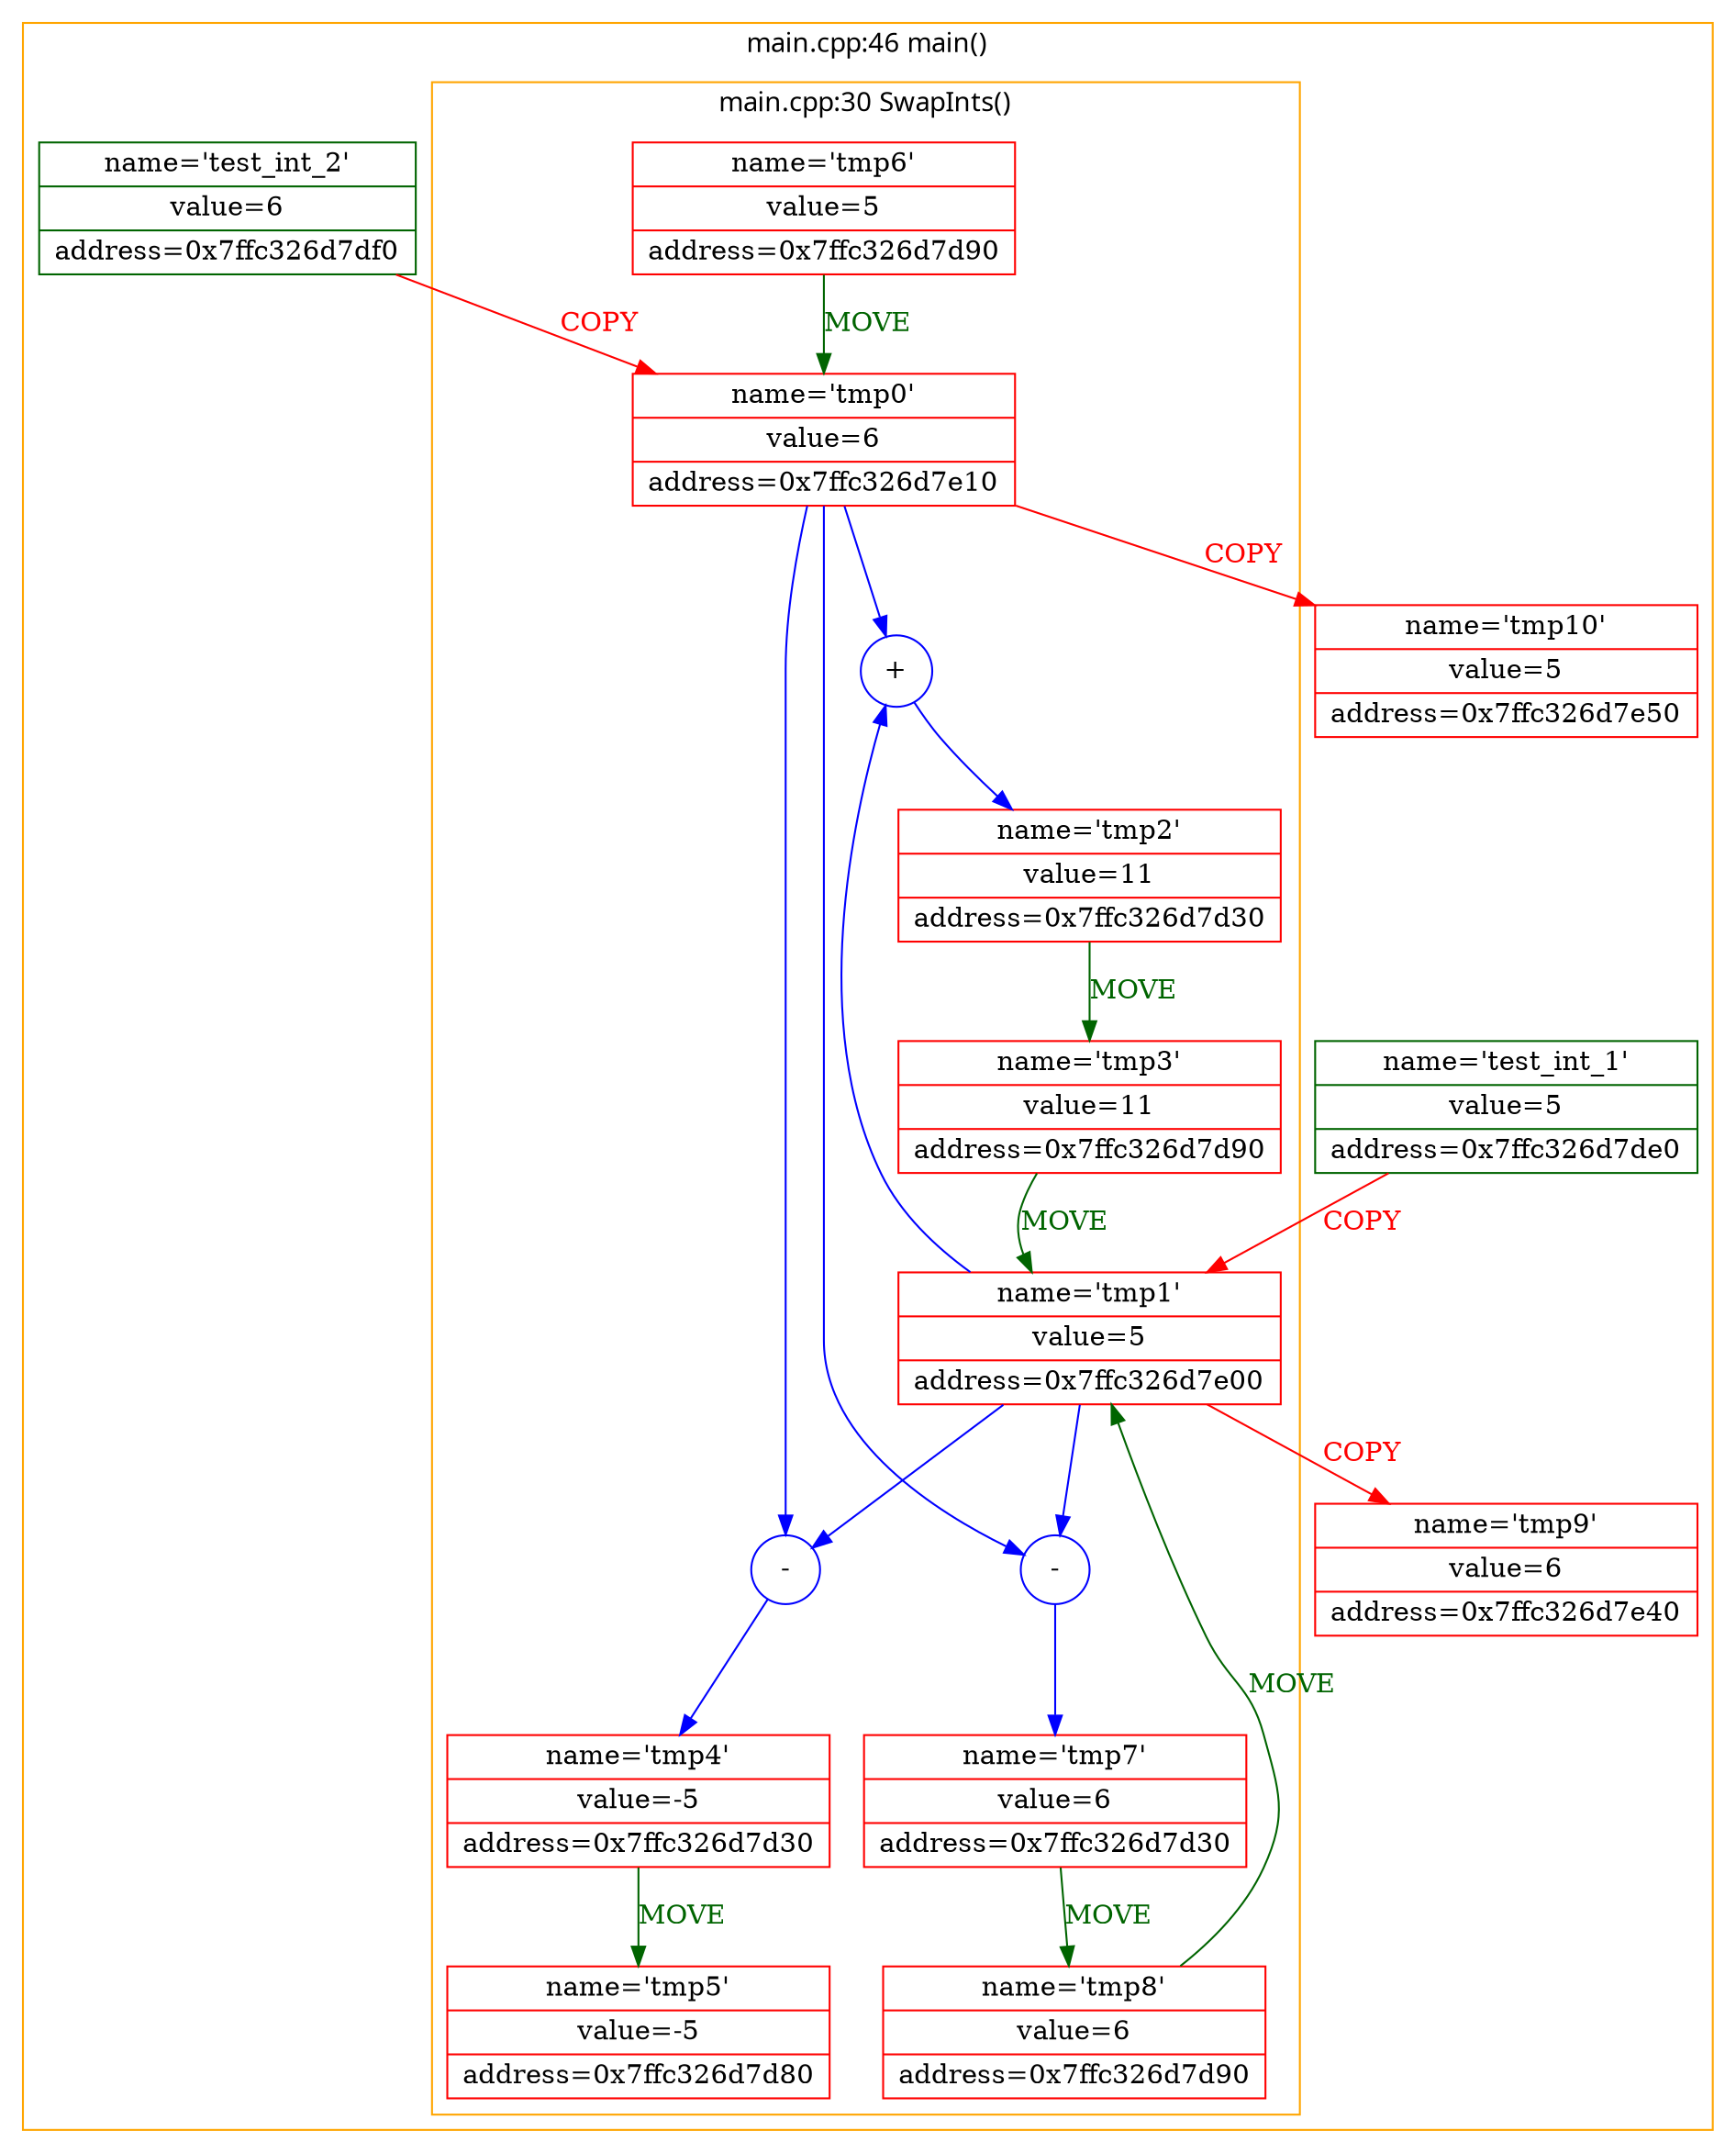 digraph G {
node [shape=record];
fontname="Roboto Mono"
subgraph cluster1 {
color=orange
label="main.cpp:46 main()"
test_int_1 [color=darkgreen, label="{name='test_int_1'|value=5|address=0x7ffc326d7de0}"]
test_int_2 [color=darkgreen, label="{name='test_int_2'|value=6|address=0x7ffc326d7df0}"]
tmp0 [color=red, label="{name='tmp0'|value=6|address=0x7ffc326d7e10}"]
test_int_2 -> tmp0 [color=red, label="COPY", fontcolor="red"]
tmp1 [color=red, label="{name='tmp1'|value=5|address=0x7ffc326d7e00}"]
test_int_1 -> tmp1 [color=red, label="COPY", fontcolor="red"]
subgraph cluster2 {
color=orange
label="main.cpp:30 SwapInts()"
tmp2 [color=red, label="{name='tmp2'|value=11|address=0x7ffc326d7d30}"]
op1 [color=blue, shape=circle, label="+"]
tmp1 -> op1 [color=blue, label="", fontcolor=""]
tmp0 -> op1 [color=blue, label="", fontcolor=""]
op1 -> tmp2 [color=blue, label="", fontcolor=""]
tmp3 [color=red, label="{name='tmp3'|value=11|address=0x7ffc326d7d90}"]
tmp2 -> tmp3 [color=darkgreen, label="MOVE", fontcolor="darkgreen"]
tmp3 -> tmp1 [color=darkgreen, label="MOVE", fontcolor="darkgreen"]
tmp4 [color=red, label="{name='tmp4'|value=-5|address=0x7ffc326d7d30}"]
op2 [color=blue, shape=circle, label="-"]
tmp0 -> op2 [color=blue, label="", fontcolor=""]
tmp1 -> op2 [color=blue, label="", fontcolor=""]
op2 -> tmp4 [color=blue, label="", fontcolor=""]
tmp5 [color=red, label="{name='tmp5'|value=-5|address=0x7ffc326d7d80}"]
tmp4 -> tmp5 [color=darkgreen, label="MOVE", fontcolor="darkgreen"]
tmp6 [color=red, label="{name='tmp6'|value=5|address=0x7ffc326d7d90}"]
tmp6 -> tmp0 [color=darkgreen, label="MOVE", fontcolor="darkgreen"]
tmp7 [color=red, label="{name='tmp7'|value=6|address=0x7ffc326d7d30}"]
op3 [color=blue, shape=circle, label="-"]
tmp1 -> op3 [color=blue, label="", fontcolor=""]
tmp0 -> op3 [color=blue, label="", fontcolor=""]
op3 -> tmp7 [color=blue, label="", fontcolor=""]
tmp8 [color=red, label="{name='tmp8'|value=6|address=0x7ffc326d7d90}"]
tmp7 -> tmp8 [color=darkgreen, label="MOVE", fontcolor="darkgreen"]
tmp8 -> tmp1 [color=darkgreen, label="MOVE", fontcolor="darkgreen"]
}
tmp9 [color=red, label="{name='tmp9'|value=6|address=0x7ffc326d7e40}"]
tmp1 -> tmp9 [color=red, label="COPY", fontcolor="red"]
tmp10 [color=red, label="{name='tmp10'|value=5|address=0x7ffc326d7e50}"]
tmp0 -> tmp10 [color=red, label="COPY", fontcolor="red"]
}
}
